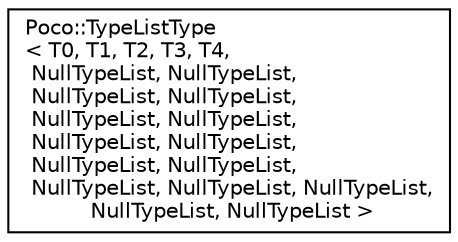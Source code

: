 digraph "Graphical Class Hierarchy"
{
 // LATEX_PDF_SIZE
  edge [fontname="Helvetica",fontsize="10",labelfontname="Helvetica",labelfontsize="10"];
  node [fontname="Helvetica",fontsize="10",shape=record];
  rankdir="LR";
  Node0 [label="Poco::TypeListType\l\< T0, T1, T2, T3, T4,\l NullTypeList, NullTypeList,\l NullTypeList, NullTypeList,\l NullTypeList, NullTypeList,\l NullTypeList, NullTypeList,\l NullTypeList, NullTypeList,\l NullTypeList, NullTypeList, NullTypeList,\l NullTypeList, NullTypeList \>",height=0.2,width=0.4,color="black", fillcolor="white", style="filled",URL="$structPoco_1_1TypeListType.html",tooltip=" "];
}
